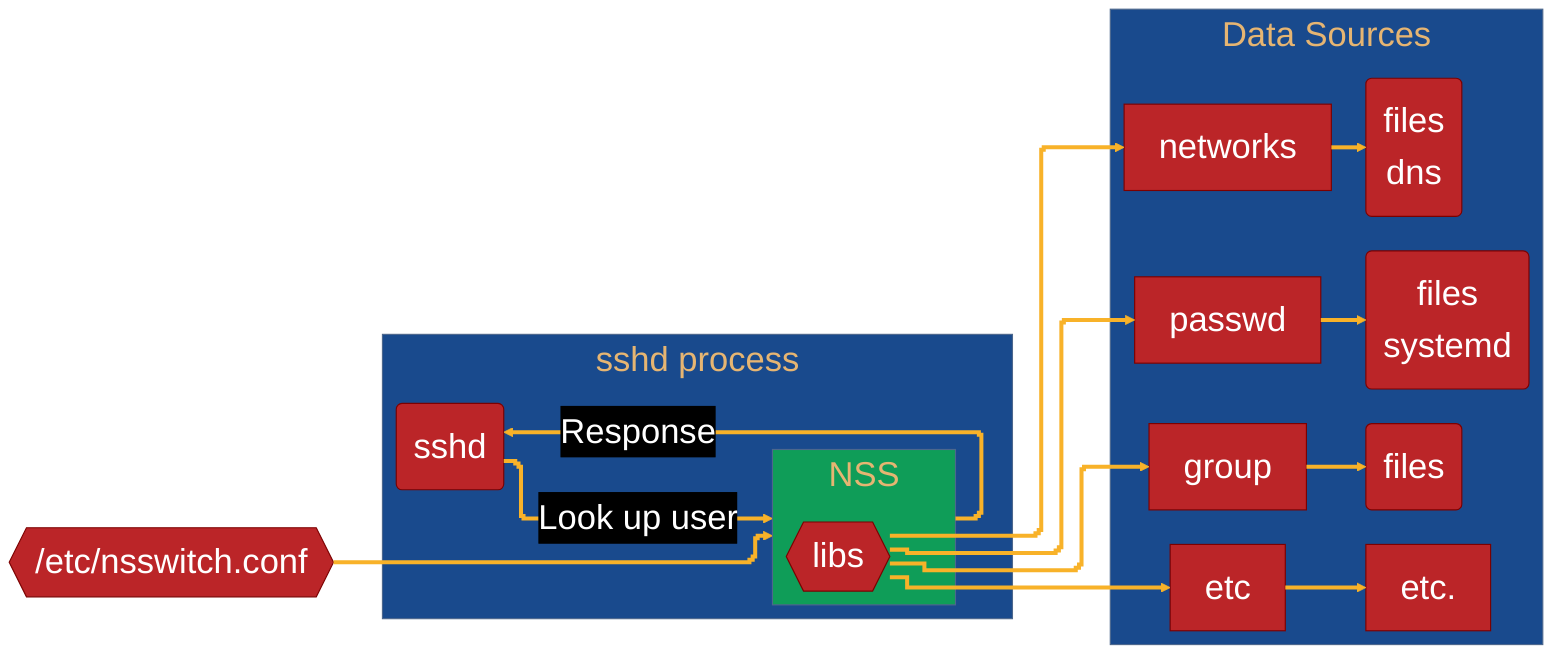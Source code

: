 %%{
  init: {
    'theme': 'base',
    'themeVariables': {
      'darkMode': 'true',
      'primaryColor': '#BB2528',
      'primaryTextColor': '#fff',
      'primaryBorderColor': '#7C0000',
      'lineColor': '#F8B229',
      'secondaryColor': '#006100',
      'tertiaryColor': '#194a8d',
      'fontSize': '30px'
    },
    "flowchart" : { 'curve' : 'stepBefore', 'defaultRenderer': 'elk' }
  }
}%%
flowchart LR
    subgraph sshd_p[sshd process]
        direction TB
        sshd("sshd") ==> |Look up user|libnss(NSS)
        subgraph libnss[NSS]
            direction RL
            nss{{"libs"}}
        end
    end
    %% subgraph nss_config[NSS config]
        %% direction TB
        cfg{{"/etc/nsswitch.conf"}} ==> libnss
    %% end
    subgraph sources[Data Sources]
        nss ==> passwd ==> pwd_src(files<br>systemd)
        nss ==> group ==> grp_src(files)
        nss ==> networks ==> net_src(files<br>dns)
        nss ==> etc ==> etc.
    end
    libnss ==> |Response|sshd
    classDef nss fill:#0f9d58;
    class libnss nss
